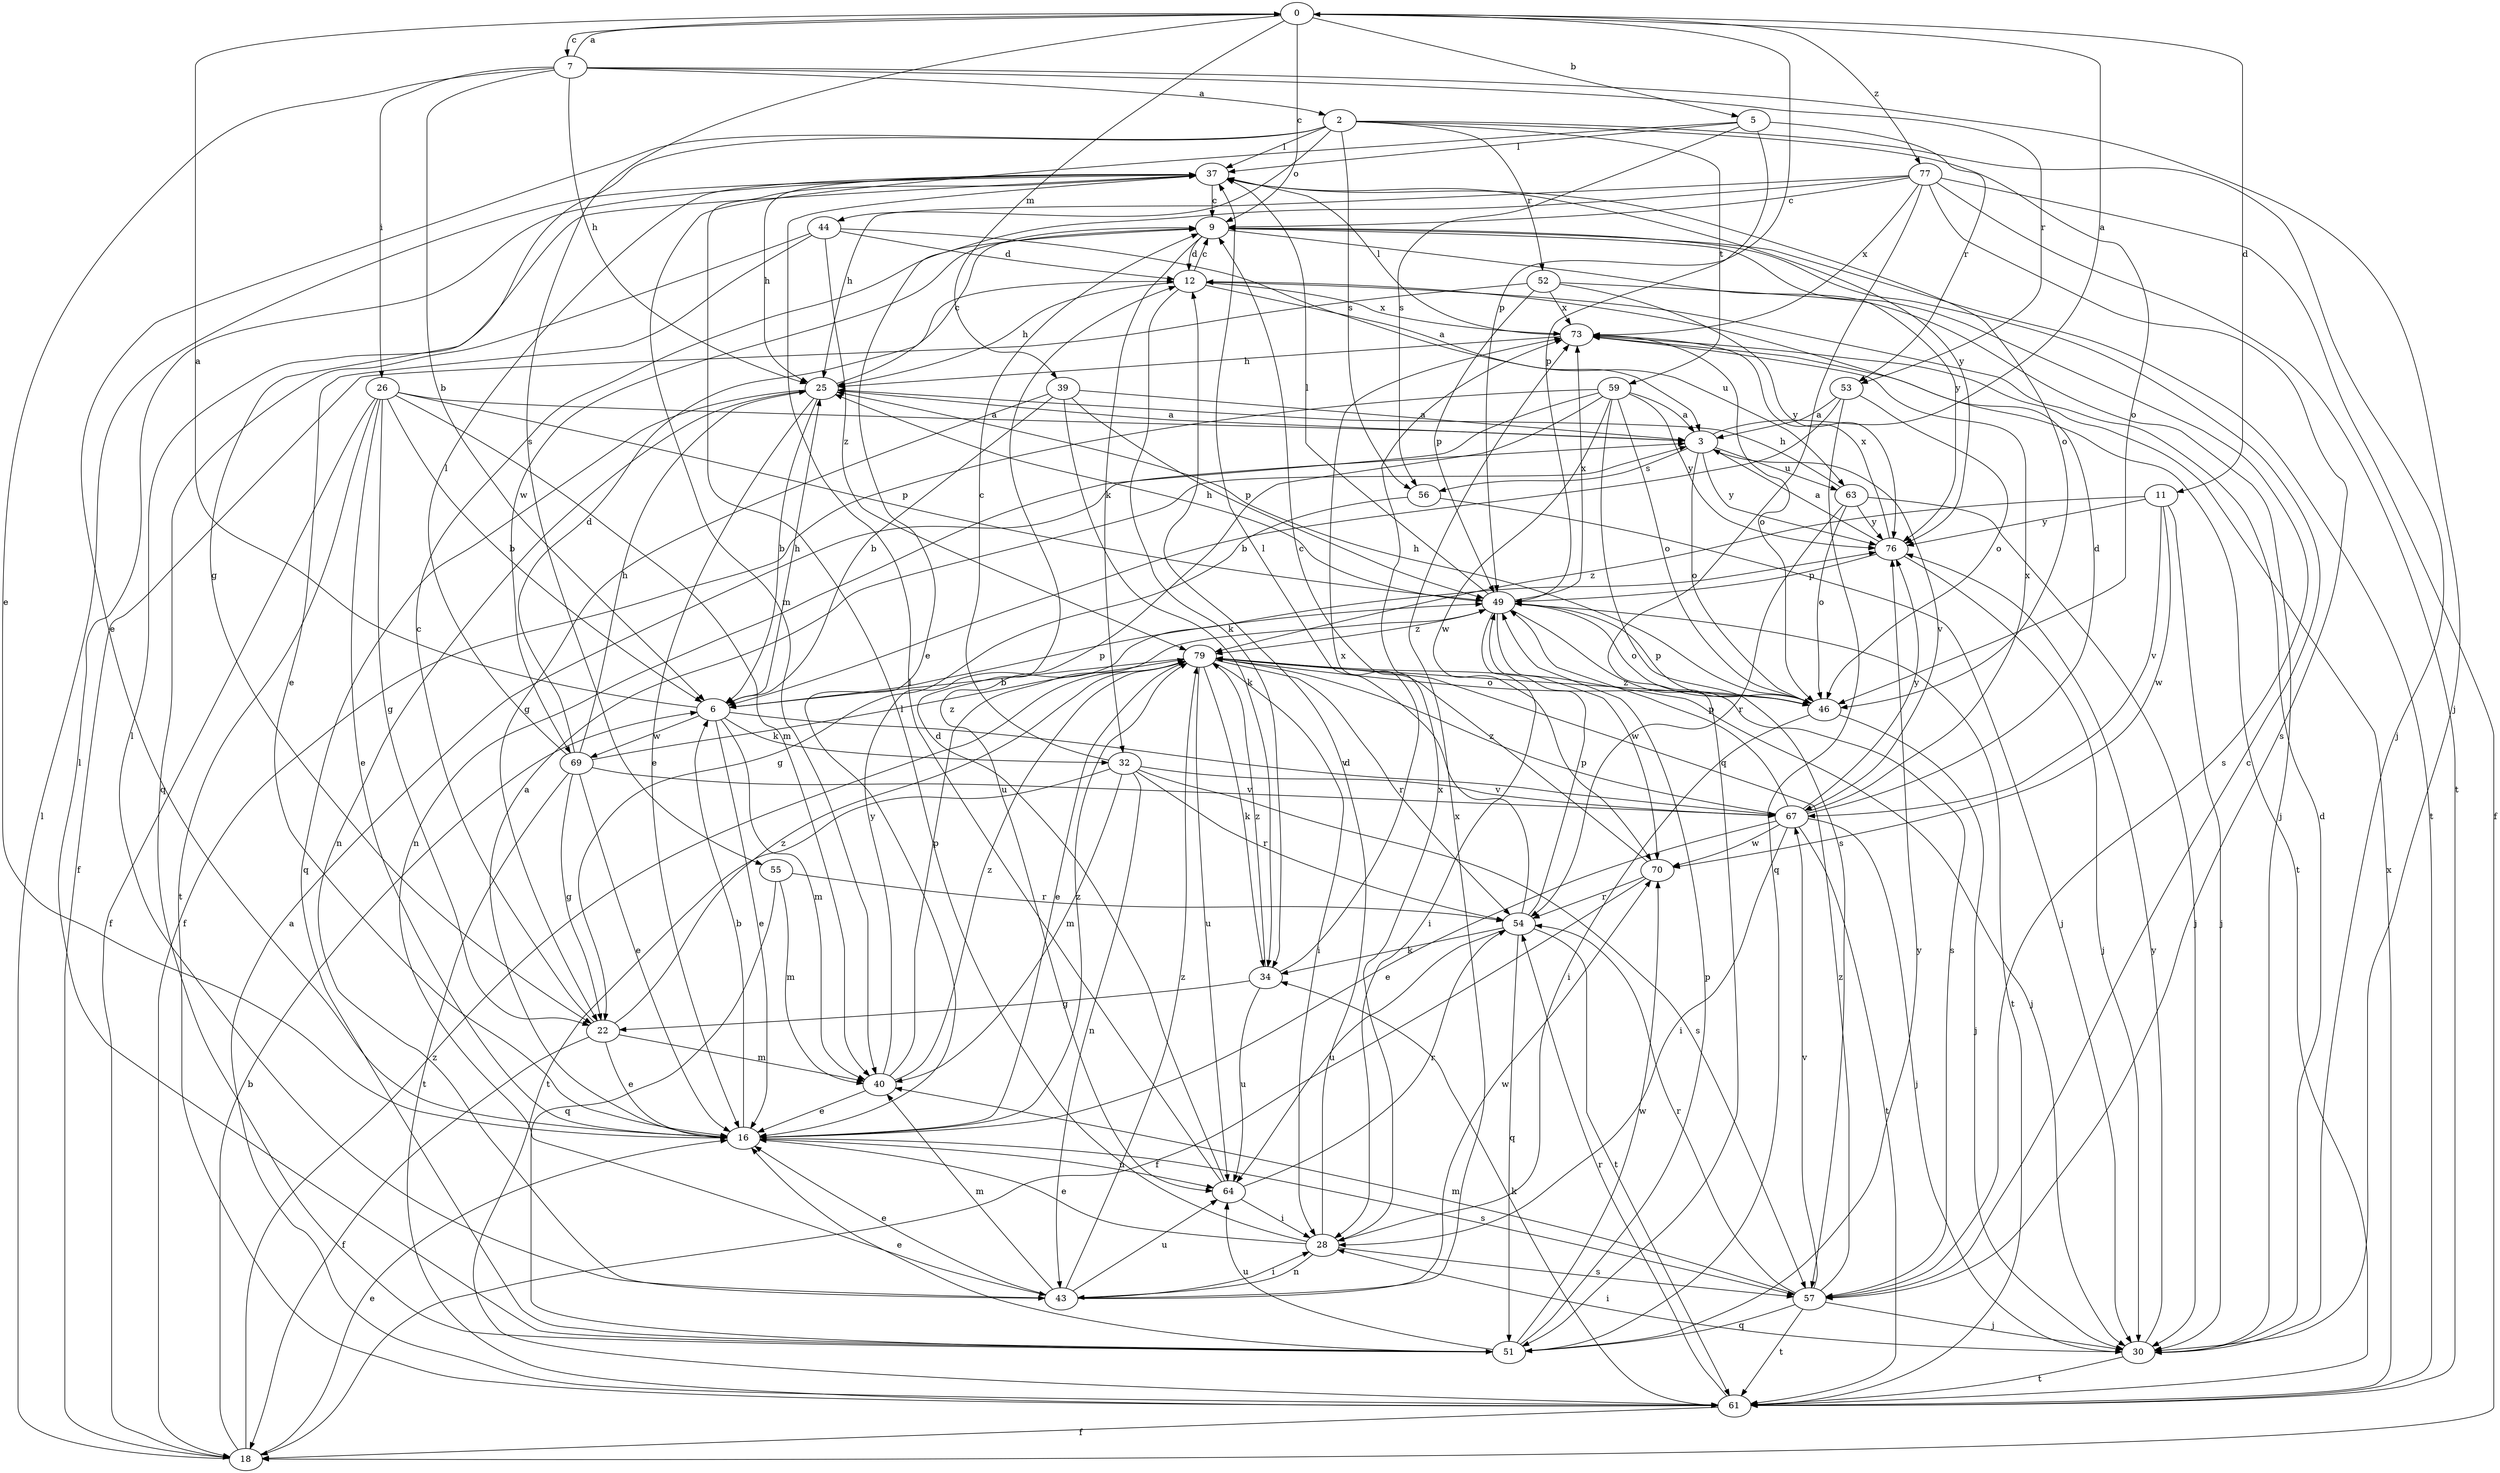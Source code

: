 strict digraph  {
0;
2;
3;
5;
6;
7;
9;
11;
12;
16;
18;
22;
25;
26;
28;
30;
32;
34;
37;
39;
40;
43;
44;
46;
49;
51;
52;
53;
54;
55;
56;
57;
59;
61;
63;
64;
67;
69;
70;
73;
76;
77;
79;
0 -> 5  [label=b];
0 -> 7  [label=c];
0 -> 9  [label=c];
0 -> 11  [label=d];
0 -> 39  [label=m];
0 -> 49  [label=p];
0 -> 55  [label=s];
0 -> 77  [label=z];
2 -> 16  [label=e];
2 -> 22  [label=g];
2 -> 30  [label=j];
2 -> 37  [label=l];
2 -> 44  [label=o];
2 -> 46  [label=o];
2 -> 52  [label=r];
2 -> 56  [label=s];
2 -> 59  [label=t];
3 -> 0  [label=a];
3 -> 46  [label=o];
3 -> 56  [label=s];
3 -> 63  [label=u];
3 -> 67  [label=v];
3 -> 76  [label=y];
5 -> 37  [label=l];
5 -> 40  [label=m];
5 -> 49  [label=p];
5 -> 53  [label=r];
5 -> 56  [label=s];
6 -> 0  [label=a];
6 -> 16  [label=e];
6 -> 25  [label=h];
6 -> 32  [label=k];
6 -> 40  [label=m];
6 -> 49  [label=p];
6 -> 67  [label=v];
6 -> 69  [label=w];
7 -> 0  [label=a];
7 -> 2  [label=a];
7 -> 6  [label=b];
7 -> 16  [label=e];
7 -> 25  [label=h];
7 -> 26  [label=i];
7 -> 30  [label=j];
7 -> 53  [label=r];
9 -> 12  [label=d];
9 -> 32  [label=k];
9 -> 57  [label=s];
9 -> 61  [label=t];
9 -> 69  [label=w];
9 -> 76  [label=y];
11 -> 30  [label=j];
11 -> 67  [label=v];
11 -> 70  [label=w];
11 -> 76  [label=y];
11 -> 79  [label=z];
12 -> 9  [label=c];
12 -> 25  [label=h];
12 -> 34  [label=k];
12 -> 63  [label=u];
12 -> 73  [label=x];
16 -> 3  [label=a];
16 -> 6  [label=b];
16 -> 57  [label=s];
16 -> 64  [label=u];
16 -> 79  [label=z];
18 -> 6  [label=b];
18 -> 16  [label=e];
18 -> 37  [label=l];
18 -> 79  [label=z];
22 -> 9  [label=c];
22 -> 16  [label=e];
22 -> 18  [label=f];
22 -> 40  [label=m];
22 -> 79  [label=z];
25 -> 3  [label=a];
25 -> 6  [label=b];
25 -> 9  [label=c];
25 -> 16  [label=e];
25 -> 43  [label=n];
25 -> 51  [label=q];
26 -> 3  [label=a];
26 -> 6  [label=b];
26 -> 16  [label=e];
26 -> 18  [label=f];
26 -> 22  [label=g];
26 -> 40  [label=m];
26 -> 49  [label=p];
26 -> 61  [label=t];
28 -> 12  [label=d];
28 -> 16  [label=e];
28 -> 37  [label=l];
28 -> 43  [label=n];
28 -> 57  [label=s];
28 -> 73  [label=x];
30 -> 12  [label=d];
30 -> 28  [label=i];
30 -> 61  [label=t];
30 -> 76  [label=y];
32 -> 9  [label=c];
32 -> 40  [label=m];
32 -> 43  [label=n];
32 -> 54  [label=r];
32 -> 57  [label=s];
32 -> 61  [label=t];
32 -> 67  [label=v];
34 -> 22  [label=g];
34 -> 64  [label=u];
34 -> 73  [label=x];
34 -> 79  [label=z];
37 -> 9  [label=c];
37 -> 25  [label=h];
37 -> 46  [label=o];
37 -> 76  [label=y];
39 -> 3  [label=a];
39 -> 6  [label=b];
39 -> 22  [label=g];
39 -> 34  [label=k];
39 -> 49  [label=p];
40 -> 16  [label=e];
40 -> 49  [label=p];
40 -> 76  [label=y];
40 -> 79  [label=z];
43 -> 16  [label=e];
43 -> 28  [label=i];
43 -> 37  [label=l];
43 -> 40  [label=m];
43 -> 64  [label=u];
43 -> 70  [label=w];
43 -> 73  [label=x];
43 -> 79  [label=z];
44 -> 3  [label=a];
44 -> 12  [label=d];
44 -> 16  [label=e];
44 -> 51  [label=q];
44 -> 79  [label=z];
46 -> 25  [label=h];
46 -> 28  [label=i];
46 -> 30  [label=j];
46 -> 49  [label=p];
46 -> 79  [label=z];
49 -> 25  [label=h];
49 -> 28  [label=i];
49 -> 37  [label=l];
49 -> 46  [label=o];
49 -> 57  [label=s];
49 -> 61  [label=t];
49 -> 70  [label=w];
49 -> 73  [label=x];
49 -> 79  [label=z];
51 -> 16  [label=e];
51 -> 37  [label=l];
51 -> 49  [label=p];
51 -> 64  [label=u];
51 -> 70  [label=w];
51 -> 76  [label=y];
52 -> 18  [label=f];
52 -> 30  [label=j];
52 -> 49  [label=p];
52 -> 73  [label=x];
52 -> 76  [label=y];
53 -> 3  [label=a];
53 -> 6  [label=b];
53 -> 46  [label=o];
53 -> 51  [label=q];
54 -> 34  [label=k];
54 -> 37  [label=l];
54 -> 49  [label=p];
54 -> 51  [label=q];
54 -> 61  [label=t];
54 -> 64  [label=u];
55 -> 40  [label=m];
55 -> 51  [label=q];
55 -> 54  [label=r];
56 -> 22  [label=g];
56 -> 30  [label=j];
57 -> 9  [label=c];
57 -> 30  [label=j];
57 -> 40  [label=m];
57 -> 51  [label=q];
57 -> 54  [label=r];
57 -> 61  [label=t];
57 -> 67  [label=v];
57 -> 79  [label=z];
59 -> 3  [label=a];
59 -> 18  [label=f];
59 -> 43  [label=n];
59 -> 46  [label=o];
59 -> 57  [label=s];
59 -> 64  [label=u];
59 -> 70  [label=w];
59 -> 76  [label=y];
61 -> 3  [label=a];
61 -> 18  [label=f];
61 -> 34  [label=k];
61 -> 54  [label=r];
61 -> 73  [label=x];
63 -> 25  [label=h];
63 -> 30  [label=j];
63 -> 46  [label=o];
63 -> 54  [label=r];
63 -> 76  [label=y];
64 -> 12  [label=d];
64 -> 28  [label=i];
64 -> 37  [label=l];
64 -> 54  [label=r];
67 -> 12  [label=d];
67 -> 16  [label=e];
67 -> 28  [label=i];
67 -> 30  [label=j];
67 -> 49  [label=p];
67 -> 61  [label=t];
67 -> 70  [label=w];
67 -> 73  [label=x];
67 -> 76  [label=y];
67 -> 79  [label=z];
69 -> 12  [label=d];
69 -> 16  [label=e];
69 -> 22  [label=g];
69 -> 25  [label=h];
69 -> 37  [label=l];
69 -> 61  [label=t];
69 -> 67  [label=v];
69 -> 79  [label=z];
70 -> 9  [label=c];
70 -> 18  [label=f];
70 -> 54  [label=r];
73 -> 25  [label=h];
73 -> 37  [label=l];
73 -> 46  [label=o];
73 -> 61  [label=t];
76 -> 3  [label=a];
76 -> 30  [label=j];
76 -> 49  [label=p];
76 -> 73  [label=x];
77 -> 9  [label=c];
77 -> 16  [label=e];
77 -> 18  [label=f];
77 -> 25  [label=h];
77 -> 51  [label=q];
77 -> 57  [label=s];
77 -> 61  [label=t];
77 -> 73  [label=x];
79 -> 6  [label=b];
79 -> 16  [label=e];
79 -> 28  [label=i];
79 -> 30  [label=j];
79 -> 34  [label=k];
79 -> 46  [label=o];
79 -> 54  [label=r];
79 -> 64  [label=u];
}
